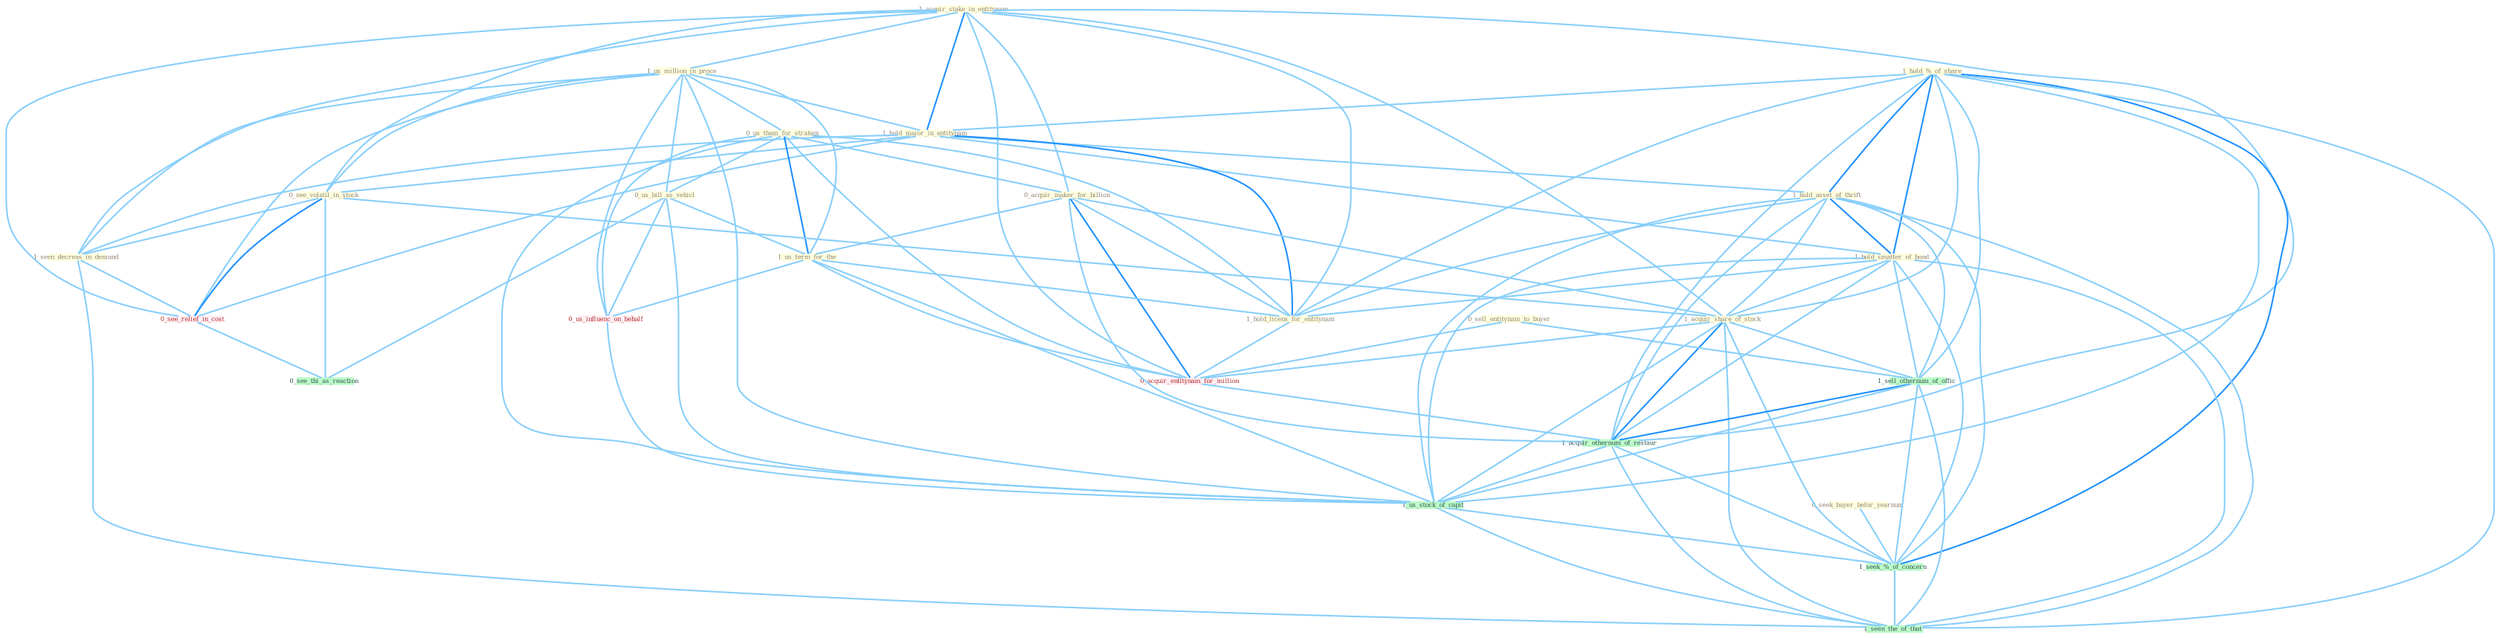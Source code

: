 Graph G{ 
    node
    [shape=polygon,style=filled,width=.5,height=.06,color="#BDFCC9",fixedsize=true,fontsize=4,
    fontcolor="#2f4f4f"];
    {node
    [color="#ffffe0", fontcolor="#8b7d6b"] "1_acquir_stake_in_entitynam " "1_us_million_in_proce " "1_hold_%_of_share " "1_hold_major_in_entitynam " "0_us_them_for_strategi " "0_see_volatil_in_stock " "0_seek_buyer_befor_yearnum " "0_us_bill_as_vehicl " "1_hold_asset_of_thrift " "0_acquir_maker_for_billion " "1_hold_smatter_of_bond " "1_seen_decreas_in_demand " "1_acquir_share_of_stock " "1_us_term_for_the " "1_hold_licens_for_entitynam " "0_sell_entitynam_to_buyer "}
{node [color="#fff0f5", fontcolor="#b22222"] "0_acquir_entitynam_for_million " "0_us_influenc_on_behalf " "0_see_relief_in_cost "}
edge [color="#B0E2FF"];

	"1_acquir_stake_in_entitynam " -- "1_us_million_in_proce " [w="1", color="#87cefa" ];
	"1_acquir_stake_in_entitynam " -- "1_hold_major_in_entitynam " [w="2", color="#1e90ff" , len=0.8];
	"1_acquir_stake_in_entitynam " -- "0_see_volatil_in_stock " [w="1", color="#87cefa" ];
	"1_acquir_stake_in_entitynam " -- "0_acquir_maker_for_billion " [w="1", color="#87cefa" ];
	"1_acquir_stake_in_entitynam " -- "1_seen_decreas_in_demand " [w="1", color="#87cefa" ];
	"1_acquir_stake_in_entitynam " -- "1_acquir_share_of_stock " [w="1", color="#87cefa" ];
	"1_acquir_stake_in_entitynam " -- "1_hold_licens_for_entitynam " [w="1", color="#87cefa" ];
	"1_acquir_stake_in_entitynam " -- "0_acquir_entitynam_for_million " [w="1", color="#87cefa" ];
	"1_acquir_stake_in_entitynam " -- "0_see_relief_in_cost " [w="1", color="#87cefa" ];
	"1_acquir_stake_in_entitynam " -- "1_acquir_othernum_of_restaur " [w="1", color="#87cefa" ];
	"1_us_million_in_proce " -- "1_hold_major_in_entitynam " [w="1", color="#87cefa" ];
	"1_us_million_in_proce " -- "0_us_them_for_strategi " [w="1", color="#87cefa" ];
	"1_us_million_in_proce " -- "0_see_volatil_in_stock " [w="1", color="#87cefa" ];
	"1_us_million_in_proce " -- "0_us_bill_as_vehicl " [w="1", color="#87cefa" ];
	"1_us_million_in_proce " -- "1_seen_decreas_in_demand " [w="1", color="#87cefa" ];
	"1_us_million_in_proce " -- "1_us_term_for_the " [w="1", color="#87cefa" ];
	"1_us_million_in_proce " -- "0_us_influenc_on_behalf " [w="1", color="#87cefa" ];
	"1_us_million_in_proce " -- "0_see_relief_in_cost " [w="1", color="#87cefa" ];
	"1_us_million_in_proce " -- "1_us_stock_of_capit " [w="1", color="#87cefa" ];
	"1_hold_%_of_share " -- "1_hold_major_in_entitynam " [w="1", color="#87cefa" ];
	"1_hold_%_of_share " -- "1_hold_asset_of_thrift " [w="2", color="#1e90ff" , len=0.8];
	"1_hold_%_of_share " -- "1_hold_smatter_of_bond " [w="2", color="#1e90ff" , len=0.8];
	"1_hold_%_of_share " -- "1_acquir_share_of_stock " [w="1", color="#87cefa" ];
	"1_hold_%_of_share " -- "1_hold_licens_for_entitynam " [w="1", color="#87cefa" ];
	"1_hold_%_of_share " -- "1_sell_othernum_of_offic " [w="1", color="#87cefa" ];
	"1_hold_%_of_share " -- "1_acquir_othernum_of_restaur " [w="1", color="#87cefa" ];
	"1_hold_%_of_share " -- "1_us_stock_of_capit " [w="1", color="#87cefa" ];
	"1_hold_%_of_share " -- "1_seek_%_of_concern " [w="2", color="#1e90ff" , len=0.8];
	"1_hold_%_of_share " -- "1_seen_the_of_that " [w="1", color="#87cefa" ];
	"1_hold_major_in_entitynam " -- "0_see_volatil_in_stock " [w="1", color="#87cefa" ];
	"1_hold_major_in_entitynam " -- "1_hold_asset_of_thrift " [w="1", color="#87cefa" ];
	"1_hold_major_in_entitynam " -- "1_hold_smatter_of_bond " [w="1", color="#87cefa" ];
	"1_hold_major_in_entitynam " -- "1_seen_decreas_in_demand " [w="1", color="#87cefa" ];
	"1_hold_major_in_entitynam " -- "1_hold_licens_for_entitynam " [w="2", color="#1e90ff" , len=0.8];
	"1_hold_major_in_entitynam " -- "0_see_relief_in_cost " [w="1", color="#87cefa" ];
	"0_us_them_for_strategi " -- "0_us_bill_as_vehicl " [w="1", color="#87cefa" ];
	"0_us_them_for_strategi " -- "0_acquir_maker_for_billion " [w="1", color="#87cefa" ];
	"0_us_them_for_strategi " -- "1_us_term_for_the " [w="2", color="#1e90ff" , len=0.8];
	"0_us_them_for_strategi " -- "1_hold_licens_for_entitynam " [w="1", color="#87cefa" ];
	"0_us_them_for_strategi " -- "0_acquir_entitynam_for_million " [w="1", color="#87cefa" ];
	"0_us_them_for_strategi " -- "0_us_influenc_on_behalf " [w="1", color="#87cefa" ];
	"0_us_them_for_strategi " -- "1_us_stock_of_capit " [w="1", color="#87cefa" ];
	"0_see_volatil_in_stock " -- "1_seen_decreas_in_demand " [w="1", color="#87cefa" ];
	"0_see_volatil_in_stock " -- "1_acquir_share_of_stock " [w="1", color="#87cefa" ];
	"0_see_volatil_in_stock " -- "0_see_relief_in_cost " [w="2", color="#1e90ff" , len=0.8];
	"0_see_volatil_in_stock " -- "0_see_thi_as_reaction " [w="1", color="#87cefa" ];
	"0_seek_buyer_befor_yearnum " -- "1_seek_%_of_concern " [w="1", color="#87cefa" ];
	"0_us_bill_as_vehicl " -- "1_us_term_for_the " [w="1", color="#87cefa" ];
	"0_us_bill_as_vehicl " -- "0_us_influenc_on_behalf " [w="1", color="#87cefa" ];
	"0_us_bill_as_vehicl " -- "0_see_thi_as_reaction " [w="1", color="#87cefa" ];
	"0_us_bill_as_vehicl " -- "1_us_stock_of_capit " [w="1", color="#87cefa" ];
	"1_hold_asset_of_thrift " -- "1_hold_smatter_of_bond " [w="2", color="#1e90ff" , len=0.8];
	"1_hold_asset_of_thrift " -- "1_acquir_share_of_stock " [w="1", color="#87cefa" ];
	"1_hold_asset_of_thrift " -- "1_hold_licens_for_entitynam " [w="1", color="#87cefa" ];
	"1_hold_asset_of_thrift " -- "1_sell_othernum_of_offic " [w="1", color="#87cefa" ];
	"1_hold_asset_of_thrift " -- "1_acquir_othernum_of_restaur " [w="1", color="#87cefa" ];
	"1_hold_asset_of_thrift " -- "1_us_stock_of_capit " [w="1", color="#87cefa" ];
	"1_hold_asset_of_thrift " -- "1_seek_%_of_concern " [w="1", color="#87cefa" ];
	"1_hold_asset_of_thrift " -- "1_seen_the_of_that " [w="1", color="#87cefa" ];
	"0_acquir_maker_for_billion " -- "1_acquir_share_of_stock " [w="1", color="#87cefa" ];
	"0_acquir_maker_for_billion " -- "1_us_term_for_the " [w="1", color="#87cefa" ];
	"0_acquir_maker_for_billion " -- "1_hold_licens_for_entitynam " [w="1", color="#87cefa" ];
	"0_acquir_maker_for_billion " -- "0_acquir_entitynam_for_million " [w="2", color="#1e90ff" , len=0.8];
	"0_acquir_maker_for_billion " -- "1_acquir_othernum_of_restaur " [w="1", color="#87cefa" ];
	"1_hold_smatter_of_bond " -- "1_acquir_share_of_stock " [w="1", color="#87cefa" ];
	"1_hold_smatter_of_bond " -- "1_hold_licens_for_entitynam " [w="1", color="#87cefa" ];
	"1_hold_smatter_of_bond " -- "1_sell_othernum_of_offic " [w="1", color="#87cefa" ];
	"1_hold_smatter_of_bond " -- "1_acquir_othernum_of_restaur " [w="1", color="#87cefa" ];
	"1_hold_smatter_of_bond " -- "1_us_stock_of_capit " [w="1", color="#87cefa" ];
	"1_hold_smatter_of_bond " -- "1_seek_%_of_concern " [w="1", color="#87cefa" ];
	"1_hold_smatter_of_bond " -- "1_seen_the_of_that " [w="1", color="#87cefa" ];
	"1_seen_decreas_in_demand " -- "0_see_relief_in_cost " [w="1", color="#87cefa" ];
	"1_seen_decreas_in_demand " -- "1_seen_the_of_that " [w="1", color="#87cefa" ];
	"1_acquir_share_of_stock " -- "0_acquir_entitynam_for_million " [w="1", color="#87cefa" ];
	"1_acquir_share_of_stock " -- "1_sell_othernum_of_offic " [w="1", color="#87cefa" ];
	"1_acquir_share_of_stock " -- "1_acquir_othernum_of_restaur " [w="2", color="#1e90ff" , len=0.8];
	"1_acquir_share_of_stock " -- "1_us_stock_of_capit " [w="1", color="#87cefa" ];
	"1_acquir_share_of_stock " -- "1_seek_%_of_concern " [w="1", color="#87cefa" ];
	"1_acquir_share_of_stock " -- "1_seen_the_of_that " [w="1", color="#87cefa" ];
	"1_us_term_for_the " -- "1_hold_licens_for_entitynam " [w="1", color="#87cefa" ];
	"1_us_term_for_the " -- "0_acquir_entitynam_for_million " [w="1", color="#87cefa" ];
	"1_us_term_for_the " -- "0_us_influenc_on_behalf " [w="1", color="#87cefa" ];
	"1_us_term_for_the " -- "1_us_stock_of_capit " [w="1", color="#87cefa" ];
	"1_hold_licens_for_entitynam " -- "0_acquir_entitynam_for_million " [w="1", color="#87cefa" ];
	"0_sell_entitynam_to_buyer " -- "0_acquir_entitynam_for_million " [w="1", color="#87cefa" ];
	"0_sell_entitynam_to_buyer " -- "1_sell_othernum_of_offic " [w="1", color="#87cefa" ];
	"0_acquir_entitynam_for_million " -- "1_acquir_othernum_of_restaur " [w="1", color="#87cefa" ];
	"1_sell_othernum_of_offic " -- "1_acquir_othernum_of_restaur " [w="2", color="#1e90ff" , len=0.8];
	"1_sell_othernum_of_offic " -- "1_us_stock_of_capit " [w="1", color="#87cefa" ];
	"1_sell_othernum_of_offic " -- "1_seek_%_of_concern " [w="1", color="#87cefa" ];
	"1_sell_othernum_of_offic " -- "1_seen_the_of_that " [w="1", color="#87cefa" ];
	"0_us_influenc_on_behalf " -- "1_us_stock_of_capit " [w="1", color="#87cefa" ];
	"0_see_relief_in_cost " -- "0_see_thi_as_reaction " [w="1", color="#87cefa" ];
	"1_acquir_othernum_of_restaur " -- "1_us_stock_of_capit " [w="1", color="#87cefa" ];
	"1_acquir_othernum_of_restaur " -- "1_seek_%_of_concern " [w="1", color="#87cefa" ];
	"1_acquir_othernum_of_restaur " -- "1_seen_the_of_that " [w="1", color="#87cefa" ];
	"1_us_stock_of_capit " -- "1_seek_%_of_concern " [w="1", color="#87cefa" ];
	"1_us_stock_of_capit " -- "1_seen_the_of_that " [w="1", color="#87cefa" ];
	"1_seek_%_of_concern " -- "1_seen_the_of_that " [w="1", color="#87cefa" ];
}